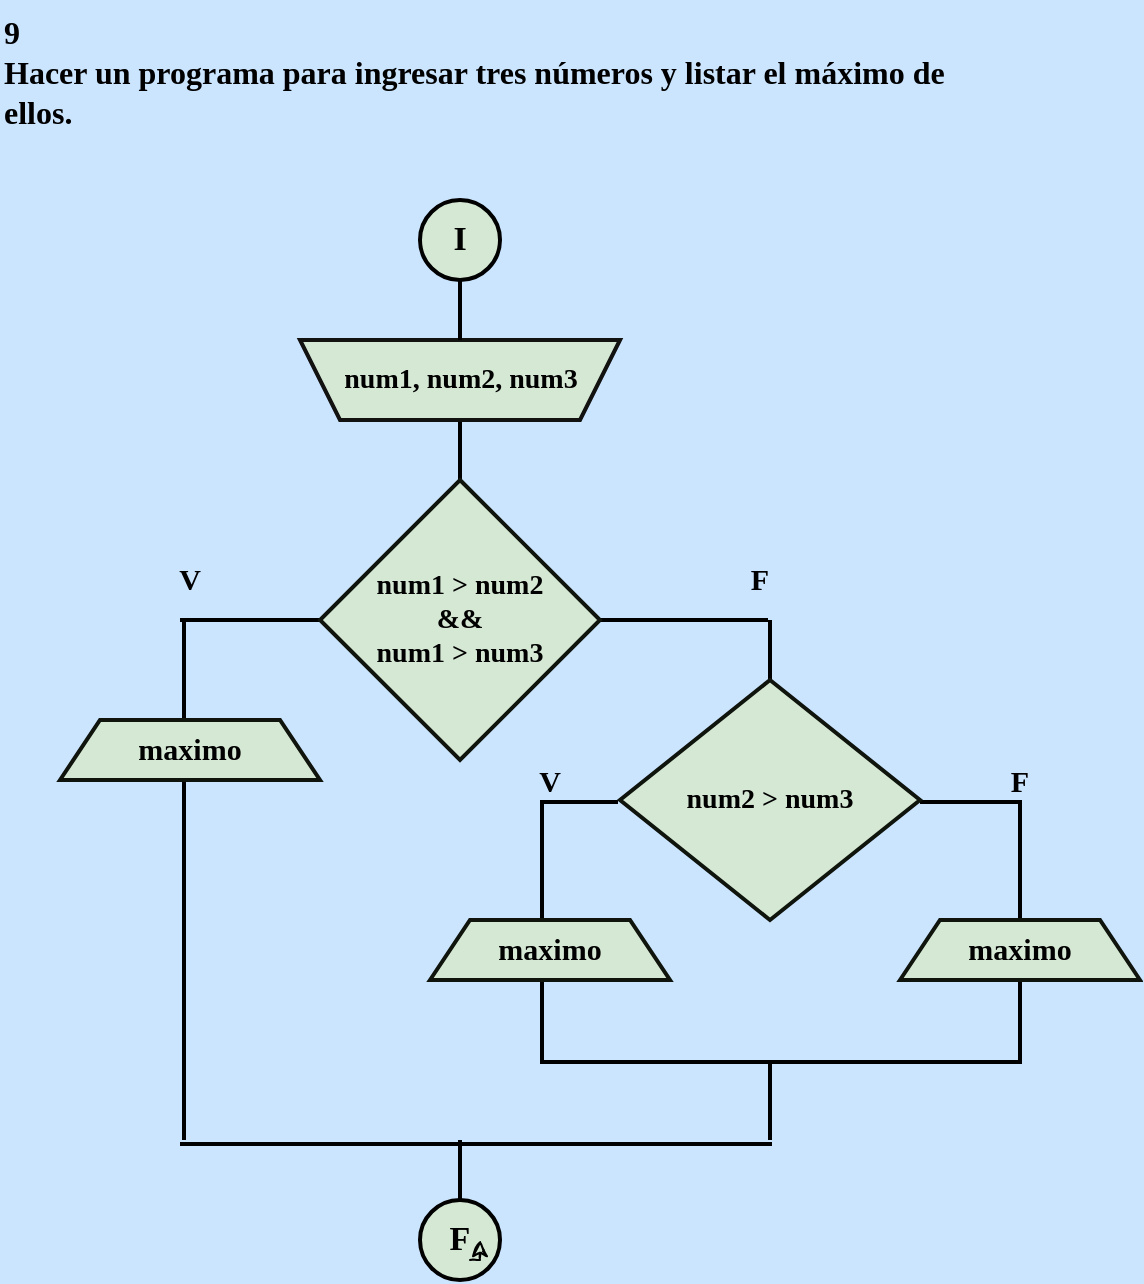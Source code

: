 <mxfile version="24.1.0" type="device">
  <diagram name="Página-1" id="ujS-5xGGQtsMkcuK-KQj">
    <mxGraphModel dx="1420" dy="830" grid="1" gridSize="10" guides="1" tooltips="1" connect="1" arrows="1" fold="1" page="1" pageScale="1" pageWidth="827" pageHeight="1169" background="#CCE5FF" math="0" shadow="0">
      <root>
        <mxCell id="0" />
        <mxCell id="1" parent="0" />
        <mxCell id="SvNPEjNwzwdlMMC8N83Y-1" value="&lt;b style=&quot;font-size: 16px;&quot;&gt;&lt;font style=&quot;font-size: 16px;&quot; color=&quot;#000000&quot; face=&quot;Comic Sans MS&quot;&gt;9&lt;br&gt;Hacer un programa para ingresar tres números y listar el máximo de ellos.&lt;/font&gt;&lt;/b&gt;" style="text;whiteSpace=wrap;html=1;fontFamily=Architects Daughter;fontSource=https%3A%2F%2Ffonts.googleapis.com%2Fcss%3Ffamily%3DArchitects%2BDaughter;" vertex="1" parent="1">
          <mxGeometry x="130" y="20" width="490" height="80" as="geometry" />
        </mxCell>
        <mxCell id="SvNPEjNwzwdlMMC8N83Y-79" value="" style="group" vertex="1" connectable="0" parent="1">
          <mxGeometry x="160" y="120" width="540" height="540" as="geometry" />
        </mxCell>
        <mxCell id="SvNPEjNwzwdlMMC8N83Y-2" value="" style="strokeWidth=2;html=1;shape=mxgraph.flowchart.start_2;whiteSpace=wrap;rounded=0;labelBackgroundColor=none;strokeColor=#000000;align=center;verticalAlign=middle;fontFamily=Helvetica;fontSize=12;fontColor=default;fillColor=#d5e8d4;aspect=fixed;container=0;" vertex="1" parent="SvNPEjNwzwdlMMC8N83Y-79">
          <mxGeometry x="180" width="40" height="40" as="geometry" />
        </mxCell>
        <mxCell id="SvNPEjNwzwdlMMC8N83Y-7" value="&lt;b&gt;&lt;font style=&quot;font-size: 17px;&quot; color=&quot;#000000&quot; face=&quot;Comic Sans MS&quot;&gt;I&lt;/font&gt;&lt;/b&gt;" style="text;strokeColor=none;align=center;fillColor=none;html=1;verticalAlign=middle;whiteSpace=wrap;rounded=0;fontFamily=Architects Daughter;fontSource=https%3A%2F%2Ffonts.googleapis.com%2Fcss%3Ffamily%3DArchitects%2BDaughter;aspect=fixed;container=0;" vertex="1" parent="SvNPEjNwzwdlMMC8N83Y-79">
          <mxGeometry x="185" y="5" width="30" height="30" as="geometry" />
        </mxCell>
        <mxCell id="SvNPEjNwzwdlMMC8N83Y-33" value="" style="line;strokeWidth=2;direction=south;html=1;hachureGap=4;fontFamily=Architects Daughter;fontSource=https://fonts.googleapis.com/css?family=Architects+Daughter;strokeColor=#000000;aspect=fixed;container=0;" vertex="1" parent="SvNPEjNwzwdlMMC8N83Y-79">
          <mxGeometry x="195" y="110" width="10" height="30" as="geometry" />
        </mxCell>
        <mxCell id="SvNPEjNwzwdlMMC8N83Y-4" value="" style="shape=trapezoid;perimeter=trapezoidPerimeter;whiteSpace=wrap;html=1;fixedSize=1;rounded=0;labelBackgroundColor=none;strokeColor=#121211;strokeWidth=2;align=center;verticalAlign=middle;fontFamily=Helvetica;fontSize=12;fontColor=default;fillColor=#d5e8d4;direction=west;container=0;aspect=fixed;" vertex="1" parent="SvNPEjNwzwdlMMC8N83Y-79">
          <mxGeometry x="120" y="70" width="160" height="40" as="geometry">
            <mxRectangle x="-1020" y="-650" width="50" height="40" as="alternateBounds" />
          </mxGeometry>
        </mxCell>
        <mxCell id="SvNPEjNwzwdlMMC8N83Y-10" value="&lt;b&gt;&lt;font style=&quot;font-size: 14px;&quot; color=&quot;#000000&quot; face=&quot;Comic Sans MS&quot;&gt;num1, num2, num3&lt;/font&gt;&lt;/b&gt;" style="text;strokeColor=none;align=center;fillColor=none;html=1;verticalAlign=middle;whiteSpace=wrap;rounded=0;fontFamily=Architects Daughter;fontSource=https%3A%2F%2Ffonts.googleapis.com%2Fcss%3Ffamily%3DArchitects%2BDaughter;aspect=fixed;container=0;" vertex="1" parent="SvNPEjNwzwdlMMC8N83Y-79">
          <mxGeometry x="132.5" y="75" width="135" height="30" as="geometry" />
        </mxCell>
        <mxCell id="SvNPEjNwzwdlMMC8N83Y-31" value="" style="line;strokeWidth=2;direction=south;html=1;hachureGap=4;fontFamily=Architects Daughter;fontSource=https://fonts.googleapis.com/css?family=Architects+Daughter;strokeColor=#000000;aspect=fixed;container=0;" vertex="1" parent="SvNPEjNwzwdlMMC8N83Y-79">
          <mxGeometry x="195" y="40" width="10" height="30" as="geometry" />
        </mxCell>
        <mxCell id="SvNPEjNwzwdlMMC8N83Y-48" value="" style="line;strokeWidth=2;direction=south;html=1;hachureGap=4;fontFamily=Architects Daughter;fontSource=https://fonts.googleapis.com/css?family=Architects+Daughter;strokeColor=#000000;aspect=fixed;container=0;" vertex="1" parent="SvNPEjNwzwdlMMC8N83Y-79">
          <mxGeometry x="195" y="470" width="10" height="30" as="geometry" />
        </mxCell>
        <mxCell id="SvNPEjNwzwdlMMC8N83Y-63" value="" style="group" vertex="1" connectable="0" parent="SvNPEjNwzwdlMMC8N83Y-79">
          <mxGeometry y="140" width="540" height="337" as="geometry" />
        </mxCell>
        <mxCell id="SvNPEjNwzwdlMMC8N83Y-17" value="&lt;font color=&quot;#000000&quot; size=&quot;1&quot; face=&quot;Comic Sans MS&quot;&gt;&lt;b style=&quot;font-size: 15px;&quot;&gt;V&lt;/b&gt;&lt;/font&gt;" style="text;strokeColor=none;align=center;fillColor=none;html=1;verticalAlign=middle;whiteSpace=wrap;rounded=0;fontFamily=Architects Daughter;fontSource=https%3A%2F%2Ffonts.googleapis.com%2Fcss%3Ffamily%3DArchitects%2BDaughter;aspect=fixed;container=0;" vertex="1" parent="SvNPEjNwzwdlMMC8N83Y-63">
          <mxGeometry x="50" y="35" width="30" height="30" as="geometry" />
        </mxCell>
        <mxCell id="SvNPEjNwzwdlMMC8N83Y-18" value="&lt;font color=&quot;#000000&quot; size=&quot;1&quot; face=&quot;Comic Sans MS&quot;&gt;&lt;b style=&quot;font-size: 15px;&quot;&gt;V&lt;/b&gt;&lt;/font&gt;" style="text;strokeColor=none;align=center;fillColor=none;html=1;verticalAlign=middle;whiteSpace=wrap;rounded=0;fontFamily=Architects Daughter;fontSource=https://fonts.googleapis.com/css?family=Architects+Daughter;aspect=fixed;container=0;" vertex="1" parent="SvNPEjNwzwdlMMC8N83Y-63">
          <mxGeometry x="225" y="136" width="40" height="30" as="geometry" />
        </mxCell>
        <mxCell id="SvNPEjNwzwdlMMC8N83Y-19" value="&lt;font color=&quot;#000000&quot; size=&quot;1&quot; face=&quot;Comic Sans MS&quot;&gt;&lt;b style=&quot;font-size: 15px;&quot;&gt;F&lt;/b&gt;&lt;/font&gt;" style="text;strokeColor=none;align=center;fillColor=none;html=1;verticalAlign=middle;whiteSpace=wrap;rounded=0;fontFamily=Architects Daughter;fontSource=https://fonts.googleapis.com/css?family=Architects+Daughter;aspect=fixed;container=0;" vertex="1" parent="SvNPEjNwzwdlMMC8N83Y-63">
          <mxGeometry x="460" y="136" width="40" height="30" as="geometry" />
        </mxCell>
        <mxCell id="SvNPEjNwzwdlMMC8N83Y-20" value="&lt;font color=&quot;#000000&quot; size=&quot;1&quot; face=&quot;Comic Sans MS&quot;&gt;&lt;b style=&quot;font-size: 15px;&quot;&gt;F&lt;/b&gt;&lt;/font&gt;" style="text;strokeColor=none;align=center;fillColor=none;html=1;verticalAlign=middle;whiteSpace=wrap;rounded=0;fontFamily=Architects Daughter;fontSource=https://fonts.googleapis.com/css?family=Architects+Daughter;aspect=fixed;container=0;" vertex="1" parent="SvNPEjNwzwdlMMC8N83Y-63">
          <mxGeometry x="330" y="35" width="40" height="30" as="geometry" />
        </mxCell>
        <mxCell id="SvNPEjNwzwdlMMC8N83Y-29" value="" style="line;strokeWidth=2;direction=south;html=1;hachureGap=4;fontFamily=Architects Daughter;fontSource=https://fonts.googleapis.com/css?family=Architects+Daughter;strokeColor=#000000;aspect=fixed;container=0;" vertex="1" parent="SvNPEjNwzwdlMMC8N83Y-63">
          <mxGeometry x="350" y="70" width="10" height="30" as="geometry" />
        </mxCell>
        <mxCell id="SvNPEjNwzwdlMMC8N83Y-30" value="" style="line;strokeWidth=2;direction=south;html=1;hachureGap=4;fontFamily=Architects Daughter;fontSource=https://fonts.googleapis.com/css?family=Architects+Daughter;strokeColor=#000000;aspect=fixed;container=0;" vertex="1" parent="SvNPEjNwzwdlMMC8N83Y-63">
          <mxGeometry x="236" y="160" width="10" height="60" as="geometry" />
        </mxCell>
        <mxCell id="SvNPEjNwzwdlMMC8N83Y-32" value="" style="line;strokeWidth=2;direction=south;html=1;hachureGap=4;fontFamily=Architects Daughter;fontSource=https://fonts.googleapis.com/css?family=Architects+Daughter;strokeColor=#000000;aspect=fixed;container=0;" vertex="1" parent="SvNPEjNwzwdlMMC8N83Y-63">
          <mxGeometry x="57" y="70" width="10" height="50" as="geometry" />
        </mxCell>
        <mxCell id="SvNPEjNwzwdlMMC8N83Y-34" value="" style="line;strokeWidth=2;direction=south;html=1;hachureGap=4;fontFamily=Architects Daughter;fontSource=https://fonts.googleapis.com/css?family=Architects+Daughter;strokeColor=#000000;aspect=fixed;container=0;" vertex="1" parent="SvNPEjNwzwdlMMC8N83Y-63">
          <mxGeometry x="475" y="160" width="10" height="60" as="geometry" />
        </mxCell>
        <mxCell id="SvNPEjNwzwdlMMC8N83Y-35" value="" style="line;strokeWidth=2;direction=south;html=1;hachureGap=4;fontFamily=Architects Daughter;fontSource=https://fonts.googleapis.com/css?family=Architects+Daughter;strokeColor=#000000;aspect=fixed;container=0;" vertex="1" parent="SvNPEjNwzwdlMMC8N83Y-63">
          <mxGeometry x="57" y="150" width="10" height="180" as="geometry" />
        </mxCell>
        <mxCell id="SvNPEjNwzwdlMMC8N83Y-36" value="" style="line;strokeWidth=2;direction=south;html=1;hachureGap=4;fontFamily=Architects Daughter;fontSource=https://fonts.googleapis.com/css?family=Architects+Daughter;strokeColor=#000000;aspect=fixed;container=0;" vertex="1" parent="SvNPEjNwzwdlMMC8N83Y-63">
          <mxGeometry x="236" y="250" width="10" height="40" as="geometry" />
        </mxCell>
        <mxCell id="SvNPEjNwzwdlMMC8N83Y-37" value="" style="line;strokeWidth=2;html=1;perimeter=backbonePerimeter;points=[];outlineConnect=0;hachureGap=4;fontFamily=Architects Daughter;fontSource=https://fonts.googleapis.com/css?family=Architects+Daughter;strokeColor=#000000;aspect=fixed;container=0;" vertex="1" parent="SvNPEjNwzwdlMMC8N83Y-63">
          <mxGeometry x="240" y="156" width="39" height="10" as="geometry" />
        </mxCell>
        <mxCell id="SvNPEjNwzwdlMMC8N83Y-38" value="" style="line;strokeWidth=2;html=1;perimeter=backbonePerimeter;points=[];outlineConnect=0;hachureGap=4;fontFamily=Architects Daughter;fontSource=https://fonts.googleapis.com/css?family=Architects+Daughter;strokeColor=#000000;aspect=fixed;container=0;" vertex="1" parent="SvNPEjNwzwdlMMC8N83Y-63">
          <mxGeometry x="270" y="65" width="84" height="10" as="geometry" />
        </mxCell>
        <mxCell id="SvNPEjNwzwdlMMC8N83Y-39" value="" style="line;strokeWidth=2;html=1;perimeter=backbonePerimeter;points=[];outlineConnect=0;hachureGap=4;fontFamily=Architects Daughter;fontSource=https://fonts.googleapis.com/css?family=Architects+Daughter;strokeColor=#000000;aspect=fixed;container=0;" vertex="1" parent="SvNPEjNwzwdlMMC8N83Y-63">
          <mxGeometry x="430" y="156" width="50" height="10" as="geometry" />
        </mxCell>
        <mxCell id="SvNPEjNwzwdlMMC8N83Y-41" value="" style="line;strokeWidth=2;html=1;perimeter=backbonePerimeter;points=[];outlineConnect=0;hachureGap=4;fontFamily=Architects Daughter;fontSource=https://fonts.googleapis.com/css?family=Architects+Daughter;strokeColor=#000000;aspect=fixed;container=0;" vertex="1" parent="SvNPEjNwzwdlMMC8N83Y-63">
          <mxGeometry x="240" y="286" width="241" height="10" as="geometry" />
        </mxCell>
        <mxCell id="SvNPEjNwzwdlMMC8N83Y-42" value="" style="line;strokeWidth=2;html=1;perimeter=backbonePerimeter;points=[];outlineConnect=0;hachureGap=4;fontFamily=Architects Daughter;fontSource=https://fonts.googleapis.com/css?family=Architects+Daughter;strokeColor=#000000;aspect=fixed;container=0;" vertex="1" parent="SvNPEjNwzwdlMMC8N83Y-63">
          <mxGeometry x="60" y="327" width="296" height="10" as="geometry" />
        </mxCell>
        <mxCell id="SvNPEjNwzwdlMMC8N83Y-43" value="" style="line;strokeWidth=2;html=1;perimeter=backbonePerimeter;points=[];outlineConnect=0;hachureGap=4;fontFamily=Architects Daughter;fontSource=https://fonts.googleapis.com/css?family=Architects+Daughter;strokeColor=#000000;aspect=fixed;container=0;" vertex="1" parent="SvNPEjNwzwdlMMC8N83Y-63">
          <mxGeometry x="60" y="65" width="70" height="10" as="geometry" />
        </mxCell>
        <mxCell id="SvNPEjNwzwdlMMC8N83Y-47" value="" style="line;strokeWidth=2;direction=south;html=1;hachureGap=4;fontFamily=Architects Daughter;fontSource=https://fonts.googleapis.com/css?family=Architects+Daughter;strokeColor=#000000;aspect=fixed;container=0;" vertex="1" parent="SvNPEjNwzwdlMMC8N83Y-63">
          <mxGeometry x="475" y="250" width="10" height="40" as="geometry" />
        </mxCell>
        <mxCell id="SvNPEjNwzwdlMMC8N83Y-49" value="" style="line;strokeWidth=2;direction=south;html=1;hachureGap=4;fontFamily=Architects Daughter;fontSource=https://fonts.googleapis.com/css?family=Architects+Daughter;strokeColor=#000000;aspect=fixed;container=0;" vertex="1" parent="SvNPEjNwzwdlMMC8N83Y-63">
          <mxGeometry x="350" y="290" width="10" height="40" as="geometry" />
        </mxCell>
        <mxCell id="SvNPEjNwzwdlMMC8N83Y-6" value="" style="rhombus;whiteSpace=wrap;html=1;rounded=0;labelBackgroundColor=none;strokeColor=#0F140C;strokeWidth=2;align=center;verticalAlign=middle;fontFamily=Helvetica;fontSize=12;fontColor=default;fillColor=#d5e8d4;aspect=fixed;container=0;" vertex="1" parent="SvNPEjNwzwdlMMC8N83Y-63">
          <mxGeometry x="130" width="140" height="140" as="geometry" />
        </mxCell>
        <mxCell id="SvNPEjNwzwdlMMC8N83Y-15" value="&lt;b style=&quot;font-size: 14px;&quot;&gt;&lt;font style=&quot;font-size: 14px;&quot; color=&quot;#000000&quot; face=&quot;Comic Sans MS&quot;&gt;num1 &amp;gt; num2&lt;/font&gt;&lt;/b&gt;&lt;div style=&quot;font-size: 14px;&quot;&gt;&lt;b&gt;&lt;font style=&quot;font-size: 14px;&quot; color=&quot;#000000&quot; face=&quot;Comic Sans MS&quot;&gt;&amp;amp;&amp;amp;&lt;/font&gt;&lt;/b&gt;&lt;/div&gt;&lt;div style=&quot;font-size: 14px;&quot;&gt;&lt;b style=&quot;&quot;&gt;&lt;font style=&quot;font-size: 14px;&quot; color=&quot;#000000&quot; face=&quot;Comic Sans MS&quot;&gt;num1 &amp;gt; num3&lt;/font&gt;&lt;/b&gt;&lt;/div&gt;" style="text;strokeColor=none;align=center;fillColor=none;html=1;verticalAlign=middle;whiteSpace=wrap;rounded=0;fontFamily=Architects Daughter;fontSource=https%3A%2F%2Ffonts.googleapis.com%2Fcss%3Ffamily%3DArchitects%2BDaughter;aspect=fixed;container=0;" vertex="1" parent="SvNPEjNwzwdlMMC8N83Y-63">
          <mxGeometry x="150" y="45" width="100" height="50" as="geometry" />
        </mxCell>
        <mxCell id="SvNPEjNwzwdlMMC8N83Y-5" value="" style="shape=trapezoid;perimeter=trapezoidPerimeter;whiteSpace=wrap;html=1;fixedSize=1;rounded=0;labelBackgroundColor=none;strokeColor=#0F140C;strokeWidth=2;align=center;verticalAlign=middle;fontFamily=Helvetica;fontSize=12;fontColor=default;fillColor=#d5e8d4;aspect=fixed;container=0;" vertex="1" parent="SvNPEjNwzwdlMMC8N83Y-63">
          <mxGeometry y="120" width="130" height="30" as="geometry" />
        </mxCell>
        <mxCell id="SvNPEjNwzwdlMMC8N83Y-21" value="&lt;font face=&quot;Comic Sans MS&quot; color=&quot;#000000&quot;&gt;&lt;span style=&quot;font-size: 15px;&quot;&gt;&lt;b&gt;maximo&lt;/b&gt;&lt;/span&gt;&lt;/font&gt;" style="text;strokeColor=none;align=center;fillColor=none;html=1;verticalAlign=middle;whiteSpace=wrap;rounded=0;fontFamily=Architects Daughter;fontSource=https%3A%2F%2Ffonts.googleapis.com%2Fcss%3Ffamily%3DArchitects%2BDaughter;aspect=fixed;container=0;" vertex="1" parent="SvNPEjNwzwdlMMC8N83Y-63">
          <mxGeometry x="25" y="120" width="80" height="30" as="geometry" />
        </mxCell>
        <mxCell id="SvNPEjNwzwdlMMC8N83Y-12" value="" style="rhombus;whiteSpace=wrap;html=1;rounded=0;labelBackgroundColor=none;strokeColor=#0F140C;strokeWidth=2;align=center;verticalAlign=middle;fontFamily=Helvetica;fontSize=12;fontColor=default;fillColor=#d5e8d4;aspect=fixed;container=0;" vertex="1" parent="SvNPEjNwzwdlMMC8N83Y-63">
          <mxGeometry x="280" y="100" width="150" height="120" as="geometry" />
        </mxCell>
        <mxCell id="SvNPEjNwzwdlMMC8N83Y-23" value="&lt;div&gt;&lt;b&gt;&lt;font color=&quot;#000000&quot; style=&quot;font-size: 14px;&quot; face=&quot;Comic Sans MS&quot;&gt;num2 &amp;gt; num3&lt;/font&gt;&lt;/b&gt;&lt;/div&gt;" style="text;strokeColor=none;align=center;fillColor=none;html=1;verticalAlign=middle;whiteSpace=wrap;rounded=0;fontFamily=Architects Daughter;fontSource=https%3A%2F%2Ffonts.googleapis.com%2Fcss%3Ffamily%3DArchitects%2BDaughter;aspect=fixed;container=0;" vertex="1" parent="SvNPEjNwzwdlMMC8N83Y-63">
          <mxGeometry x="305" y="145" width="100" height="30" as="geometry" />
        </mxCell>
        <mxCell id="SvNPEjNwzwdlMMC8N83Y-14" value="" style="shape=trapezoid;perimeter=trapezoidPerimeter;whiteSpace=wrap;html=1;fixedSize=1;rounded=0;labelBackgroundColor=none;strokeColor=#0F140C;strokeWidth=2;align=center;verticalAlign=middle;fontFamily=Helvetica;fontSize=12;fontColor=default;fillColor=#d5e8d4;aspect=fixed;container=0;" vertex="1" parent="SvNPEjNwzwdlMMC8N83Y-63">
          <mxGeometry x="185" y="220" width="120" height="30" as="geometry" />
        </mxCell>
        <mxCell id="SvNPEjNwzwdlMMC8N83Y-25" value="&lt;b&gt;&lt;font color=&quot;#000000&quot; style=&quot;font-size: 15px;&quot; face=&quot;Comic Sans MS&quot;&gt;maximo&lt;/font&gt;&lt;/b&gt;" style="text;strokeColor=none;align=center;fillColor=none;html=1;verticalAlign=middle;whiteSpace=wrap;rounded=0;fontFamily=Architects Daughter;fontSource=https%3A%2F%2Ffonts.googleapis.com%2Fcss%3Ffamily%3DArchitects%2BDaughter;aspect=fixed;container=0;" vertex="1" parent="SvNPEjNwzwdlMMC8N83Y-63">
          <mxGeometry x="215" y="220" width="60" height="30" as="geometry" />
        </mxCell>
        <mxCell id="SvNPEjNwzwdlMMC8N83Y-13" value="" style="shape=trapezoid;perimeter=trapezoidPerimeter;whiteSpace=wrap;html=1;fixedSize=1;rounded=0;labelBackgroundColor=none;strokeColor=#0F140C;strokeWidth=2;align=center;verticalAlign=middle;fontFamily=Helvetica;fontSize=12;fontColor=default;fillColor=#d5e8d4;aspect=fixed;container=0;" vertex="1" parent="SvNPEjNwzwdlMMC8N83Y-63">
          <mxGeometry x="420" y="220" width="120" height="30" as="geometry" />
        </mxCell>
        <mxCell id="SvNPEjNwzwdlMMC8N83Y-27" value="&lt;b&gt;&lt;font color=&quot;#000000&quot; style=&quot;font-size: 15px;&quot; face=&quot;Comic Sans MS&quot;&gt;maximo&lt;/font&gt;&lt;/b&gt;" style="text;strokeColor=none;align=center;fillColor=none;html=1;verticalAlign=middle;whiteSpace=wrap;rounded=0;fontFamily=Architects Daughter;fontSource=https%3A%2F%2Ffonts.googleapis.com%2Fcss%3Ffamily%3DArchitects%2BDaughter;aspect=fixed;container=0;" vertex="1" parent="SvNPEjNwzwdlMMC8N83Y-63">
          <mxGeometry x="450" y="220" width="60" height="30" as="geometry" />
        </mxCell>
        <mxCell id="SvNPEjNwzwdlMMC8N83Y-76" value="" style="group;aspect=fixed;" vertex="1" connectable="0" parent="SvNPEjNwzwdlMMC8N83Y-79">
          <mxGeometry x="180" y="500" width="40" height="40" as="geometry" />
        </mxCell>
        <mxCell id="SvNPEjNwzwdlMMC8N83Y-3" value="" style="strokeWidth=2;html=1;shape=mxgraph.flowchart.start_2;whiteSpace=wrap;rounded=0;labelBackgroundColor=none;strokeColor=#000000;align=center;verticalAlign=middle;fontFamily=Helvetica;fontSize=12;fontColor=default;fillColor=#d5e8d4;container=0;aspect=fixed;" vertex="1" parent="SvNPEjNwzwdlMMC8N83Y-76">
          <mxGeometry width="40" height="40" as="geometry" />
        </mxCell>
        <mxCell id="SvNPEjNwzwdlMMC8N83Y-8" value="&lt;b&gt;&lt;font style=&quot;font-size: 17px;&quot; color=&quot;#000000&quot; face=&quot;Comic Sans MS&quot;&gt;F&lt;/font&gt;&lt;/b&gt;" style="text;strokeColor=none;align=center;fillColor=none;html=1;verticalAlign=middle;whiteSpace=wrap;rounded=0;fontFamily=Architects Daughter;fontSource=https://fonts.googleapis.com/css?family=Architects+Daughter;container=0;aspect=fixed;" vertex="1" parent="SvNPEjNwzwdlMMC8N83Y-76">
          <mxGeometry x="10" y="10" width="20" height="20" as="geometry" />
        </mxCell>
        <mxCell id="SvNPEjNwzwdlMMC8N83Y-77" style="edgeStyle=orthogonalEdgeStyle;rounded=0;sketch=1;hachureGap=4;jiggle=2;curveFitting=1;orthogonalLoop=1;jettySize=auto;html=1;exitX=0.75;exitY=1;exitDx=0;exitDy=0;entryX=1;entryY=0.5;entryDx=0;entryDy=0;fontFamily=Architects Daughter;fontSource=https%3A%2F%2Ffonts.googleapis.com%2Fcss%3Ffamily%3DArchitects%2BDaughter;" edge="1" parent="SvNPEjNwzwdlMMC8N83Y-76" source="SvNPEjNwzwdlMMC8N83Y-8" target="SvNPEjNwzwdlMMC8N83Y-8">
          <mxGeometry relative="1" as="geometry" />
        </mxCell>
      </root>
    </mxGraphModel>
  </diagram>
</mxfile>
